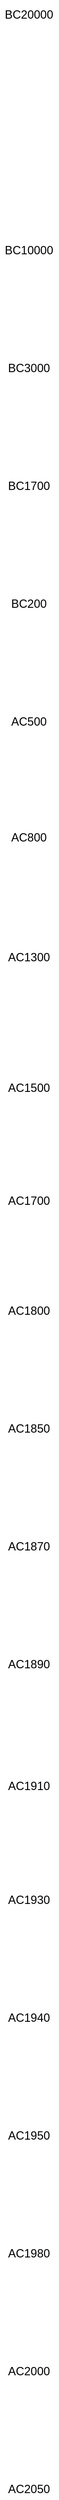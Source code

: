 <mxfile version="24.2.3" type="github">
  <diagram name="ページ1" id="LWTCH330cGk1dUdq2kf2">
    <mxGraphModel dx="3145" dy="1218" grid="1" gridSize="10" guides="1" tooltips="1" connect="1" arrows="1" fold="1" page="1" pageScale="1" pageWidth="827" pageHeight="1169" math="0" shadow="0">
      <root>
        <mxCell id="0" />
        <mxCell id="1" parent="0" />
        <mxCell id="3UVfZ1H2c97ZhmjEvloD-1" value="BC20000" style="text;html=1;strokeColor=none;fillColor=none;align=center;verticalAlign=middle;whiteSpace=wrap;rounded=0;" vertex="1" parent="1">
          <mxGeometry x="-110" y="85" width="60" height="30" as="geometry" />
        </mxCell>
        <mxCell id="3UVfZ1H2c97ZhmjEvloD-2" value="BC10000" style="text;html=1;strokeColor=none;fillColor=none;align=center;verticalAlign=middle;whiteSpace=wrap;rounded=0;" vertex="1" parent="1">
          <mxGeometry x="-110" y="325" width="60" height="30" as="geometry" />
        </mxCell>
        <mxCell id="3UVfZ1H2c97ZhmjEvloD-3" value="BC3000" style="text;html=1;strokeColor=none;fillColor=none;align=center;verticalAlign=middle;whiteSpace=wrap;rounded=0;" vertex="1" parent="1">
          <mxGeometry x="-110" y="445" width="60" height="30" as="geometry" />
        </mxCell>
        <mxCell id="3UVfZ1H2c97ZhmjEvloD-4" value="BC1700" style="text;html=1;strokeColor=none;fillColor=none;align=center;verticalAlign=middle;whiteSpace=wrap;rounded=0;" vertex="1" parent="1">
          <mxGeometry x="-110" y="565" width="60" height="30" as="geometry" />
        </mxCell>
        <mxCell id="3UVfZ1H2c97ZhmjEvloD-5" value="BC200" style="text;html=1;strokeColor=none;fillColor=none;align=center;verticalAlign=middle;whiteSpace=wrap;rounded=0;" vertex="1" parent="1">
          <mxGeometry x="-110" y="685" width="60" height="30" as="geometry" />
        </mxCell>
        <mxCell id="3UVfZ1H2c97ZhmjEvloD-6" value="AC500" style="text;html=1;strokeColor=none;fillColor=none;align=center;verticalAlign=middle;whiteSpace=wrap;rounded=0;" vertex="1" parent="1">
          <mxGeometry x="-110" y="805" width="60" height="30" as="geometry" />
        </mxCell>
        <mxCell id="3UVfZ1H2c97ZhmjEvloD-7" value="AC800" style="text;html=1;strokeColor=none;fillColor=none;align=center;verticalAlign=middle;whiteSpace=wrap;rounded=0;" vertex="1" parent="1">
          <mxGeometry x="-110" y="925" width="60" height="25" as="geometry" />
        </mxCell>
        <mxCell id="3UVfZ1H2c97ZhmjEvloD-8" value="AC1300" style="text;html=1;strokeColor=none;fillColor=none;align=center;verticalAlign=middle;whiteSpace=wrap;rounded=0;" vertex="1" parent="1">
          <mxGeometry x="-110" y="1047.5" width="60" height="25" as="geometry" />
        </mxCell>
        <mxCell id="3UVfZ1H2c97ZhmjEvloD-9" value="AC1700" style="text;html=1;strokeColor=none;fillColor=none;align=center;verticalAlign=middle;whiteSpace=wrap;rounded=0;" vertex="1" parent="1">
          <mxGeometry x="-110" y="1295" width="60" height="25" as="geometry" />
        </mxCell>
        <mxCell id="3UVfZ1H2c97ZhmjEvloD-10" value="AC1800" style="text;html=1;strokeColor=none;fillColor=none;align=center;verticalAlign=middle;whiteSpace=wrap;rounded=0;" vertex="1" parent="1">
          <mxGeometry x="-110" y="1410" width="60" height="20" as="geometry" />
        </mxCell>
        <mxCell id="3UVfZ1H2c97ZhmjEvloD-11" value="AC1850" style="text;html=1;strokeColor=none;fillColor=none;align=center;verticalAlign=middle;whiteSpace=wrap;rounded=0;" vertex="1" parent="1">
          <mxGeometry x="-110" y="1530" width="60" height="20" as="geometry" />
        </mxCell>
        <mxCell id="3UVfZ1H2c97ZhmjEvloD-12" value="AC1870" style="text;html=1;strokeColor=none;fillColor=none;align=center;verticalAlign=middle;whiteSpace=wrap;rounded=0;" vertex="1" parent="1">
          <mxGeometry x="-110" y="1650" width="60" height="20" as="geometry" />
        </mxCell>
        <mxCell id="3UVfZ1H2c97ZhmjEvloD-13" value="AC1890" style="text;html=1;strokeColor=none;fillColor=none;align=center;verticalAlign=middle;whiteSpace=wrap;rounded=0;" vertex="1" parent="1">
          <mxGeometry x="-110" y="1770" width="60" height="20" as="geometry" />
        </mxCell>
        <mxCell id="3UVfZ1H2c97ZhmjEvloD-14" value="AC1910" style="text;html=1;strokeColor=none;fillColor=none;align=center;verticalAlign=middle;whiteSpace=wrap;rounded=0;" vertex="1" parent="1">
          <mxGeometry x="-110" y="1893.5" width="60" height="20" as="geometry" />
        </mxCell>
        <mxCell id="3UVfZ1H2c97ZhmjEvloD-15" value="AC1930" style="text;html=1;strokeColor=none;fillColor=none;align=center;verticalAlign=middle;whiteSpace=wrap;rounded=0;" vertex="1" parent="1">
          <mxGeometry x="-110" y="2010" width="60" height="20" as="geometry" />
        </mxCell>
        <mxCell id="3UVfZ1H2c97ZhmjEvloD-16" value="AC1940" style="text;html=1;strokeColor=none;fillColor=none;align=center;verticalAlign=middle;whiteSpace=wrap;rounded=0;" vertex="1" parent="1">
          <mxGeometry x="-110" y="2130" width="60" height="20" as="geometry" />
        </mxCell>
        <mxCell id="3UVfZ1H2c97ZhmjEvloD-17" value="AC1950" style="text;html=1;strokeColor=none;fillColor=none;align=center;verticalAlign=middle;whiteSpace=wrap;rounded=0;" vertex="1" parent="1">
          <mxGeometry x="-110" y="2250" width="60" height="20" as="geometry" />
        </mxCell>
        <mxCell id="3UVfZ1H2c97ZhmjEvloD-18" value="AC1980" style="text;html=1;strokeColor=none;fillColor=none;align=center;verticalAlign=middle;whiteSpace=wrap;rounded=0;" vertex="1" parent="1">
          <mxGeometry x="-110" y="2370" width="60" height="20" as="geometry" />
        </mxCell>
        <mxCell id="3UVfZ1H2c97ZhmjEvloD-19" value="AC2000" style="text;html=1;strokeColor=none;fillColor=none;align=center;verticalAlign=middle;whiteSpace=wrap;rounded=0;" vertex="1" parent="1">
          <mxGeometry x="-110" y="2490" width="60" height="20" as="geometry" />
        </mxCell>
        <mxCell id="3UVfZ1H2c97ZhmjEvloD-20" value="AC2050" style="text;html=1;strokeColor=none;fillColor=none;align=center;verticalAlign=middle;whiteSpace=wrap;rounded=0;" vertex="1" parent="1">
          <mxGeometry x="-110" y="2610" width="60" height="20" as="geometry" />
        </mxCell>
        <mxCell id="3UVfZ1H2c97ZhmjEvloD-21" value="AC1500" style="text;html=1;strokeColor=none;fillColor=none;align=center;verticalAlign=middle;whiteSpace=wrap;rounded=0;" vertex="1" parent="1">
          <mxGeometry x="-110" y="1180" width="60" height="25" as="geometry" />
        </mxCell>
      </root>
    </mxGraphModel>
  </diagram>
</mxfile>
